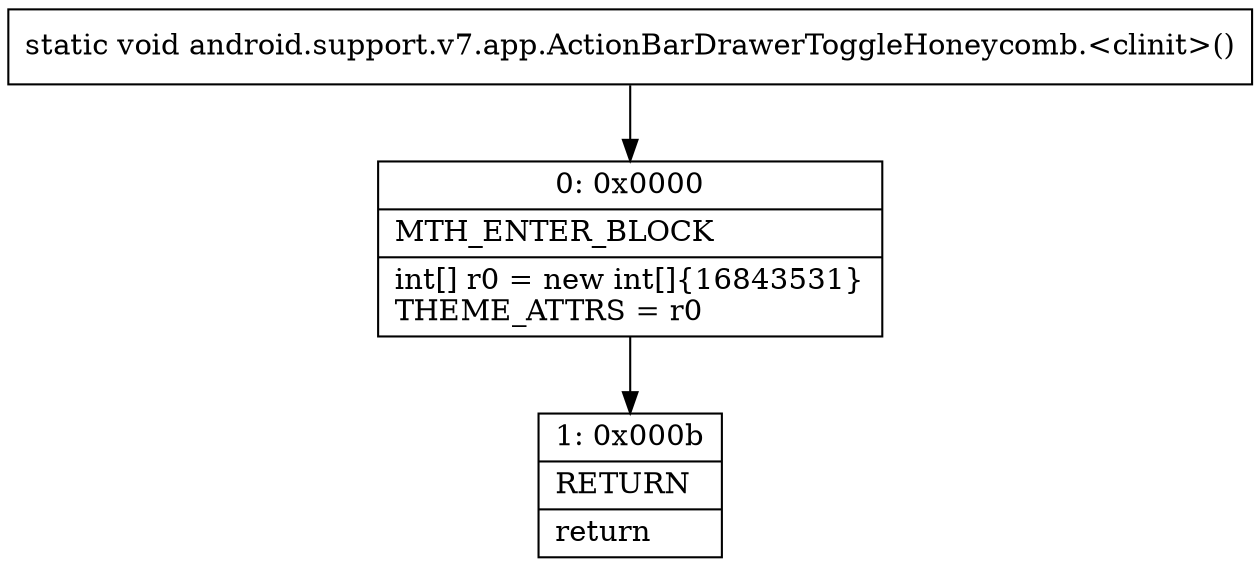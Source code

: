 digraph "CFG forandroid.support.v7.app.ActionBarDrawerToggleHoneycomb.\<clinit\>()V" {
Node_0 [shape=record,label="{0\:\ 0x0000|MTH_ENTER_BLOCK\l|int[] r0 = new int[]\{16843531\}\lTHEME_ATTRS = r0\l}"];
Node_1 [shape=record,label="{1\:\ 0x000b|RETURN\l|return\l}"];
MethodNode[shape=record,label="{static void android.support.v7.app.ActionBarDrawerToggleHoneycomb.\<clinit\>() }"];
MethodNode -> Node_0;
Node_0 -> Node_1;
}

